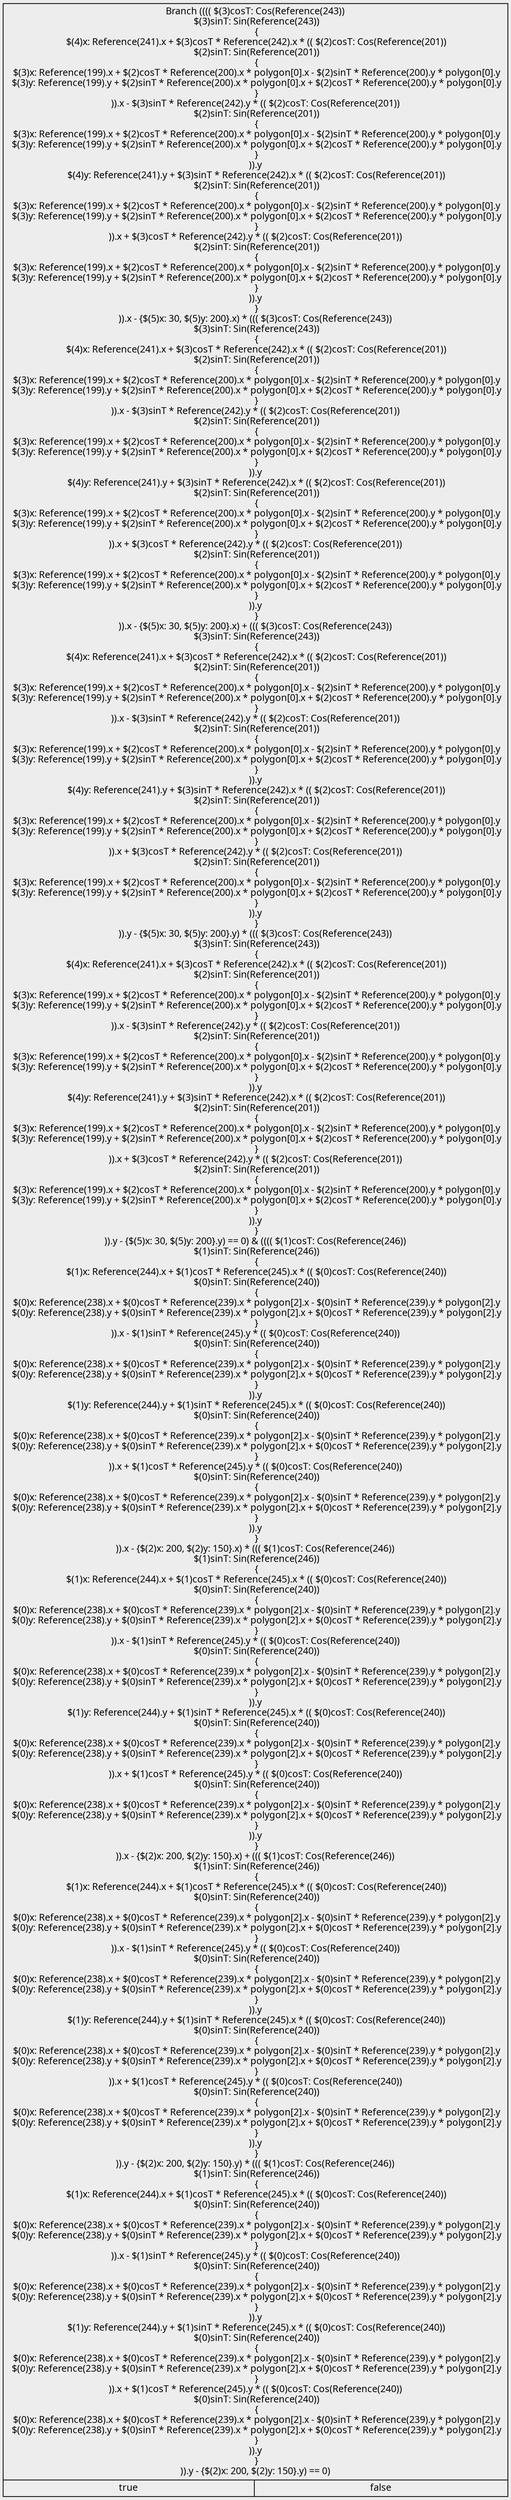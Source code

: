 digraph constraint_flow_graph {
  graph [
    charset = "UTF-8",
    bgcolor = "#EDEDED",
    rankdir = TB,
    nodesep = 1.1,
    ranksep = 1.05
  ];

  node [
    shape = record,
    fontname = "Migu 1M",
    fontsize = 12,
  ];

  node0 [label = "{<ptop>Branch ((((    $(3)cosT: Cos(Reference(243))\n
    $(3)sinT: Sin(Reference(243))\n
    \{\n
        $(4)x: Reference(241).x + $(3)cosT * Reference(242).x * ((    $(2)cosT: Cos(Reference(201))\n
    $(2)sinT: Sin(Reference(201))\n
    \{\n
        $(3)x: Reference(199).x + $(2)cosT * Reference(200).x * polygon[0].x - $(2)sinT * Reference(200).y * polygon[0].y\n
        $(3)y: Reference(199).y + $(2)sinT * Reference(200).x * polygon[0].x + $(2)cosT * Reference(200).y * polygon[0].y\n
    \}\n
)).x - $(3)sinT * Reference(242).y * ((    $(2)cosT: Cos(Reference(201))\n
    $(2)sinT: Sin(Reference(201))\n
    \{\n
        $(3)x: Reference(199).x + $(2)cosT * Reference(200).x * polygon[0].x - $(2)sinT * Reference(200).y * polygon[0].y\n
        $(3)y: Reference(199).y + $(2)sinT * Reference(200).x * polygon[0].x + $(2)cosT * Reference(200).y * polygon[0].y\n
    \}\n
)).y\n
        $(4)y: Reference(241).y + $(3)sinT * Reference(242).x * ((    $(2)cosT: Cos(Reference(201))\n
    $(2)sinT: Sin(Reference(201))\n
    \{\n
        $(3)x: Reference(199).x + $(2)cosT * Reference(200).x * polygon[0].x - $(2)sinT * Reference(200).y * polygon[0].y\n
        $(3)y: Reference(199).y + $(2)sinT * Reference(200).x * polygon[0].x + $(2)cosT * Reference(200).y * polygon[0].y\n
    \}\n
)).x + $(3)cosT * Reference(242).y * ((    $(2)cosT: Cos(Reference(201))\n
    $(2)sinT: Sin(Reference(201))\n
    \{\n
        $(3)x: Reference(199).x + $(2)cosT * Reference(200).x * polygon[0].x - $(2)sinT * Reference(200).y * polygon[0].y\n
        $(3)y: Reference(199).y + $(2)sinT * Reference(200).x * polygon[0].x + $(2)cosT * Reference(200).y * polygon[0].y\n
    \}\n
)).y\n
    \}\n
)).x - \{$(5)x: 30, $(5)y: 200\}.x) * (((    $(3)cosT: Cos(Reference(243))\n
    $(3)sinT: Sin(Reference(243))\n
    \{\n
        $(4)x: Reference(241).x + $(3)cosT * Reference(242).x * ((    $(2)cosT: Cos(Reference(201))\n
    $(2)sinT: Sin(Reference(201))\n
    \{\n
        $(3)x: Reference(199).x + $(2)cosT * Reference(200).x * polygon[0].x - $(2)sinT * Reference(200).y * polygon[0].y\n
        $(3)y: Reference(199).y + $(2)sinT * Reference(200).x * polygon[0].x + $(2)cosT * Reference(200).y * polygon[0].y\n
    \}\n
)).x - $(3)sinT * Reference(242).y * ((    $(2)cosT: Cos(Reference(201))\n
    $(2)sinT: Sin(Reference(201))\n
    \{\n
        $(3)x: Reference(199).x + $(2)cosT * Reference(200).x * polygon[0].x - $(2)sinT * Reference(200).y * polygon[0].y\n
        $(3)y: Reference(199).y + $(2)sinT * Reference(200).x * polygon[0].x + $(2)cosT * Reference(200).y * polygon[0].y\n
    \}\n
)).y\n
        $(4)y: Reference(241).y + $(3)sinT * Reference(242).x * ((    $(2)cosT: Cos(Reference(201))\n
    $(2)sinT: Sin(Reference(201))\n
    \{\n
        $(3)x: Reference(199).x + $(2)cosT * Reference(200).x * polygon[0].x - $(2)sinT * Reference(200).y * polygon[0].y\n
        $(3)y: Reference(199).y + $(2)sinT * Reference(200).x * polygon[0].x + $(2)cosT * Reference(200).y * polygon[0].y\n
    \}\n
)).x + $(3)cosT * Reference(242).y * ((    $(2)cosT: Cos(Reference(201))\n
    $(2)sinT: Sin(Reference(201))\n
    \{\n
        $(3)x: Reference(199).x + $(2)cosT * Reference(200).x * polygon[0].x - $(2)sinT * Reference(200).y * polygon[0].y\n
        $(3)y: Reference(199).y + $(2)sinT * Reference(200).x * polygon[0].x + $(2)cosT * Reference(200).y * polygon[0].y\n
    \}\n
)).y\n
    \}\n
)).x - \{$(5)x: 30, $(5)y: 200\}.x) + (((    $(3)cosT: Cos(Reference(243))\n
    $(3)sinT: Sin(Reference(243))\n
    \{\n
        $(4)x: Reference(241).x + $(3)cosT * Reference(242).x * ((    $(2)cosT: Cos(Reference(201))\n
    $(2)sinT: Sin(Reference(201))\n
    \{\n
        $(3)x: Reference(199).x + $(2)cosT * Reference(200).x * polygon[0].x - $(2)sinT * Reference(200).y * polygon[0].y\n
        $(3)y: Reference(199).y + $(2)sinT * Reference(200).x * polygon[0].x + $(2)cosT * Reference(200).y * polygon[0].y\n
    \}\n
)).x - $(3)sinT * Reference(242).y * ((    $(2)cosT: Cos(Reference(201))\n
    $(2)sinT: Sin(Reference(201))\n
    \{\n
        $(3)x: Reference(199).x + $(2)cosT * Reference(200).x * polygon[0].x - $(2)sinT * Reference(200).y * polygon[0].y\n
        $(3)y: Reference(199).y + $(2)sinT * Reference(200).x * polygon[0].x + $(2)cosT * Reference(200).y * polygon[0].y\n
    \}\n
)).y\n
        $(4)y: Reference(241).y + $(3)sinT * Reference(242).x * ((    $(2)cosT: Cos(Reference(201))\n
    $(2)sinT: Sin(Reference(201))\n
    \{\n
        $(3)x: Reference(199).x + $(2)cosT * Reference(200).x * polygon[0].x - $(2)sinT * Reference(200).y * polygon[0].y\n
        $(3)y: Reference(199).y + $(2)sinT * Reference(200).x * polygon[0].x + $(2)cosT * Reference(200).y * polygon[0].y\n
    \}\n
)).x + $(3)cosT * Reference(242).y * ((    $(2)cosT: Cos(Reference(201))\n
    $(2)sinT: Sin(Reference(201))\n
    \{\n
        $(3)x: Reference(199).x + $(2)cosT * Reference(200).x * polygon[0].x - $(2)sinT * Reference(200).y * polygon[0].y\n
        $(3)y: Reference(199).y + $(2)sinT * Reference(200).x * polygon[0].x + $(2)cosT * Reference(200).y * polygon[0].y\n
    \}\n
)).y\n
    \}\n
)).y - \{$(5)x: 30, $(5)y: 200\}.y) * (((    $(3)cosT: Cos(Reference(243))\n
    $(3)sinT: Sin(Reference(243))\n
    \{\n
        $(4)x: Reference(241).x + $(3)cosT * Reference(242).x * ((    $(2)cosT: Cos(Reference(201))\n
    $(2)sinT: Sin(Reference(201))\n
    \{\n
        $(3)x: Reference(199).x + $(2)cosT * Reference(200).x * polygon[0].x - $(2)sinT * Reference(200).y * polygon[0].y\n
        $(3)y: Reference(199).y + $(2)sinT * Reference(200).x * polygon[0].x + $(2)cosT * Reference(200).y * polygon[0].y\n
    \}\n
)).x - $(3)sinT * Reference(242).y * ((    $(2)cosT: Cos(Reference(201))\n
    $(2)sinT: Sin(Reference(201))\n
    \{\n
        $(3)x: Reference(199).x + $(2)cosT * Reference(200).x * polygon[0].x - $(2)sinT * Reference(200).y * polygon[0].y\n
        $(3)y: Reference(199).y + $(2)sinT * Reference(200).x * polygon[0].x + $(2)cosT * Reference(200).y * polygon[0].y\n
    \}\n
)).y\n
        $(4)y: Reference(241).y + $(3)sinT * Reference(242).x * ((    $(2)cosT: Cos(Reference(201))\n
    $(2)sinT: Sin(Reference(201))\n
    \{\n
        $(3)x: Reference(199).x + $(2)cosT * Reference(200).x * polygon[0].x - $(2)sinT * Reference(200).y * polygon[0].y\n
        $(3)y: Reference(199).y + $(2)sinT * Reference(200).x * polygon[0].x + $(2)cosT * Reference(200).y * polygon[0].y\n
    \}\n
)).x + $(3)cosT * Reference(242).y * ((    $(2)cosT: Cos(Reference(201))\n
    $(2)sinT: Sin(Reference(201))\n
    \{\n
        $(3)x: Reference(199).x + $(2)cosT * Reference(200).x * polygon[0].x - $(2)sinT * Reference(200).y * polygon[0].y\n
        $(3)y: Reference(199).y + $(2)sinT * Reference(200).x * polygon[0].x + $(2)cosT * Reference(200).y * polygon[0].y\n
    \}\n
)).y\n
    \}\n
)).y - \{$(5)x: 30, $(5)y: 200\}.y) == 0) & ((((    $(1)cosT: Cos(Reference(246))\n
    $(1)sinT: Sin(Reference(246))\n
    \{\n
        $(1)x: Reference(244).x + $(1)cosT * Reference(245).x * ((    $(0)cosT: Cos(Reference(240))\n
    $(0)sinT: Sin(Reference(240))\n
    \{\n
        $(0)x: Reference(238).x + $(0)cosT * Reference(239).x * polygon[2].x - $(0)sinT * Reference(239).y * polygon[2].y\n
        $(0)y: Reference(238).y + $(0)sinT * Reference(239).x * polygon[2].x + $(0)cosT * Reference(239).y * polygon[2].y\n
    \}\n
)).x - $(1)sinT * Reference(245).y * ((    $(0)cosT: Cos(Reference(240))\n
    $(0)sinT: Sin(Reference(240))\n
    \{\n
        $(0)x: Reference(238).x + $(0)cosT * Reference(239).x * polygon[2].x - $(0)sinT * Reference(239).y * polygon[2].y\n
        $(0)y: Reference(238).y + $(0)sinT * Reference(239).x * polygon[2].x + $(0)cosT * Reference(239).y * polygon[2].y\n
    \}\n
)).y\n
        $(1)y: Reference(244).y + $(1)sinT * Reference(245).x * ((    $(0)cosT: Cos(Reference(240))\n
    $(0)sinT: Sin(Reference(240))\n
    \{\n
        $(0)x: Reference(238).x + $(0)cosT * Reference(239).x * polygon[2].x - $(0)sinT * Reference(239).y * polygon[2].y\n
        $(0)y: Reference(238).y + $(0)sinT * Reference(239).x * polygon[2].x + $(0)cosT * Reference(239).y * polygon[2].y\n
    \}\n
)).x + $(1)cosT * Reference(245).y * ((    $(0)cosT: Cos(Reference(240))\n
    $(0)sinT: Sin(Reference(240))\n
    \{\n
        $(0)x: Reference(238).x + $(0)cosT * Reference(239).x * polygon[2].x - $(0)sinT * Reference(239).y * polygon[2].y\n
        $(0)y: Reference(238).y + $(0)sinT * Reference(239).x * polygon[2].x + $(0)cosT * Reference(239).y * polygon[2].y\n
    \}\n
)).y\n
    \}\n
)).x - \{$(2)x: 200, $(2)y: 150\}.x) * (((    $(1)cosT: Cos(Reference(246))\n
    $(1)sinT: Sin(Reference(246))\n
    \{\n
        $(1)x: Reference(244).x + $(1)cosT * Reference(245).x * ((    $(0)cosT: Cos(Reference(240))\n
    $(0)sinT: Sin(Reference(240))\n
    \{\n
        $(0)x: Reference(238).x + $(0)cosT * Reference(239).x * polygon[2].x - $(0)sinT * Reference(239).y * polygon[2].y\n
        $(0)y: Reference(238).y + $(0)sinT * Reference(239).x * polygon[2].x + $(0)cosT * Reference(239).y * polygon[2].y\n
    \}\n
)).x - $(1)sinT * Reference(245).y * ((    $(0)cosT: Cos(Reference(240))\n
    $(0)sinT: Sin(Reference(240))\n
    \{\n
        $(0)x: Reference(238).x + $(0)cosT * Reference(239).x * polygon[2].x - $(0)sinT * Reference(239).y * polygon[2].y\n
        $(0)y: Reference(238).y + $(0)sinT * Reference(239).x * polygon[2].x + $(0)cosT * Reference(239).y * polygon[2].y\n
    \}\n
)).y\n
        $(1)y: Reference(244).y + $(1)sinT * Reference(245).x * ((    $(0)cosT: Cos(Reference(240))\n
    $(0)sinT: Sin(Reference(240))\n
    \{\n
        $(0)x: Reference(238).x + $(0)cosT * Reference(239).x * polygon[2].x - $(0)sinT * Reference(239).y * polygon[2].y\n
        $(0)y: Reference(238).y + $(0)sinT * Reference(239).x * polygon[2].x + $(0)cosT * Reference(239).y * polygon[2].y\n
    \}\n
)).x + $(1)cosT * Reference(245).y * ((    $(0)cosT: Cos(Reference(240))\n
    $(0)sinT: Sin(Reference(240))\n
    \{\n
        $(0)x: Reference(238).x + $(0)cosT * Reference(239).x * polygon[2].x - $(0)sinT * Reference(239).y * polygon[2].y\n
        $(0)y: Reference(238).y + $(0)sinT * Reference(239).x * polygon[2].x + $(0)cosT * Reference(239).y * polygon[2].y\n
    \}\n
)).y\n
    \}\n
)).x - \{$(2)x: 200, $(2)y: 150\}.x) + (((    $(1)cosT: Cos(Reference(246))\n
    $(1)sinT: Sin(Reference(246))\n
    \{\n
        $(1)x: Reference(244).x + $(1)cosT * Reference(245).x * ((    $(0)cosT: Cos(Reference(240))\n
    $(0)sinT: Sin(Reference(240))\n
    \{\n
        $(0)x: Reference(238).x + $(0)cosT * Reference(239).x * polygon[2].x - $(0)sinT * Reference(239).y * polygon[2].y\n
        $(0)y: Reference(238).y + $(0)sinT * Reference(239).x * polygon[2].x + $(0)cosT * Reference(239).y * polygon[2].y\n
    \}\n
)).x - $(1)sinT * Reference(245).y * ((    $(0)cosT: Cos(Reference(240))\n
    $(0)sinT: Sin(Reference(240))\n
    \{\n
        $(0)x: Reference(238).x + $(0)cosT * Reference(239).x * polygon[2].x - $(0)sinT * Reference(239).y * polygon[2].y\n
        $(0)y: Reference(238).y + $(0)sinT * Reference(239).x * polygon[2].x + $(0)cosT * Reference(239).y * polygon[2].y\n
    \}\n
)).y\n
        $(1)y: Reference(244).y + $(1)sinT * Reference(245).x * ((    $(0)cosT: Cos(Reference(240))\n
    $(0)sinT: Sin(Reference(240))\n
    \{\n
        $(0)x: Reference(238).x + $(0)cosT * Reference(239).x * polygon[2].x - $(0)sinT * Reference(239).y * polygon[2].y\n
        $(0)y: Reference(238).y + $(0)sinT * Reference(239).x * polygon[2].x + $(0)cosT * Reference(239).y * polygon[2].y\n
    \}\n
)).x + $(1)cosT * Reference(245).y * ((    $(0)cosT: Cos(Reference(240))\n
    $(0)sinT: Sin(Reference(240))\n
    \{\n
        $(0)x: Reference(238).x + $(0)cosT * Reference(239).x * polygon[2].x - $(0)sinT * Reference(239).y * polygon[2].y\n
        $(0)y: Reference(238).y + $(0)sinT * Reference(239).x * polygon[2].x + $(0)cosT * Reference(239).y * polygon[2].y\n
    \}\n
)).y\n
    \}\n
)).y - \{$(2)x: 200, $(2)y: 150\}.y) * (((    $(1)cosT: Cos(Reference(246))\n
    $(1)sinT: Sin(Reference(246))\n
    \{\n
        $(1)x: Reference(244).x + $(1)cosT * Reference(245).x * ((    $(0)cosT: Cos(Reference(240))\n
    $(0)sinT: Sin(Reference(240))\n
    \{\n
        $(0)x: Reference(238).x + $(0)cosT * Reference(239).x * polygon[2].x - $(0)sinT * Reference(239).y * polygon[2].y\n
        $(0)y: Reference(238).y + $(0)sinT * Reference(239).x * polygon[2].x + $(0)cosT * Reference(239).y * polygon[2].y\n
    \}\n
)).x - $(1)sinT * Reference(245).y * ((    $(0)cosT: Cos(Reference(240))\n
    $(0)sinT: Sin(Reference(240))\n
    \{\n
        $(0)x: Reference(238).x + $(0)cosT * Reference(239).x * polygon[2].x - $(0)sinT * Reference(239).y * polygon[2].y\n
        $(0)y: Reference(238).y + $(0)sinT * Reference(239).x * polygon[2].x + $(0)cosT * Reference(239).y * polygon[2].y\n
    \}\n
)).y\n
        $(1)y: Reference(244).y + $(1)sinT * Reference(245).x * ((    $(0)cosT: Cos(Reference(240))\n
    $(0)sinT: Sin(Reference(240))\n
    \{\n
        $(0)x: Reference(238).x + $(0)cosT * Reference(239).x * polygon[2].x - $(0)sinT * Reference(239).y * polygon[2].y\n
        $(0)y: Reference(238).y + $(0)sinT * Reference(239).x * polygon[2].x + $(0)cosT * Reference(239).y * polygon[2].y\n
    \}\n
)).x + $(1)cosT * Reference(245).y * ((    $(0)cosT: Cos(Reference(240))\n
    $(0)sinT: Sin(Reference(240))\n
    \{\n
        $(0)x: Reference(238).x + $(0)cosT * Reference(239).x * polygon[2].x - $(0)sinT * Reference(239).y * polygon[2].y\n
        $(0)y: Reference(238).y + $(0)sinT * Reference(239).x * polygon[2].x + $(0)cosT * Reference(239).y * polygon[2].y\n
    \}\n
)).y\n
    \}\n
)).y - \{$(2)x: 200, $(2)y: 150\}.y) == 0)|{<ptrue>true|<pfalse>false}}"];

}
